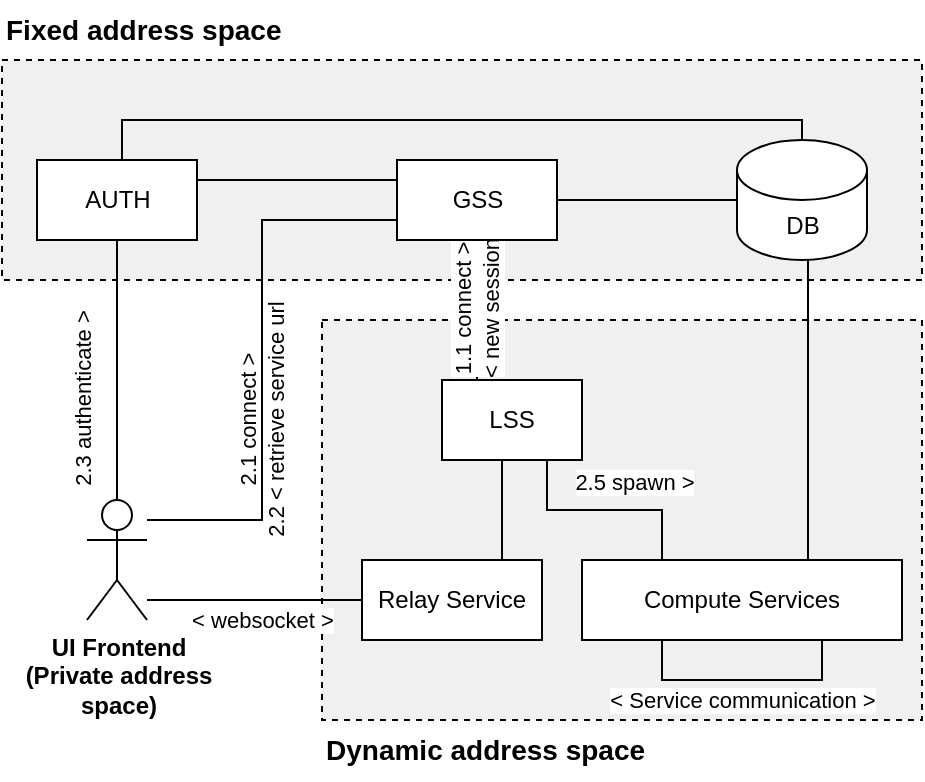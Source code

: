 <mxfile version="20.8.20" type="device"><diagram name="Page-1" id="dWy9cjFmWkA8jU9Cl1Ng"><mxGraphModel dx="1434" dy="707" grid="1" gridSize="10" guides="1" tooltips="1" connect="1" arrows="1" fold="1" page="1" pageScale="1" pageWidth="850" pageHeight="1100" math="0" shadow="0"><root><mxCell id="0"/><mxCell id="1" parent="0"/><mxCell id="8LiL5OdRjhNWHKq815Cv-21" value="" style="rounded=0;whiteSpace=wrap;html=1;dashed=1;fontFamily=Helvetica;fontSize=11;fontColor=default;verticalAlign=top;align=right;spacingTop=2;spacing=2;spacingLeft=7;fillColor=#F0F0F0;" vertex="1" parent="1"><mxGeometry x="240" y="70" width="460" height="110" as="geometry"/></mxCell><mxCell id="8LiL5OdRjhNWHKq815Cv-19" value="" style="rounded=0;whiteSpace=wrap;html=1;fontFamily=Helvetica;fontSize=11;fontColor=default;dashed=1;align=right;verticalAlign=top;spacingLeft=7;spacingTop=2;fillColor=#F0F0F0;" vertex="1" parent="1"><mxGeometry x="400" y="200" width="300" height="200" as="geometry"/></mxCell><mxCell id="8LiL5OdRjhNWHKq815Cv-9" value="2.1 connect &amp;gt;&lt;br&gt;2.2 &amp;lt; retrieve service url" style="edgeStyle=orthogonalEdgeStyle;rounded=0;orthogonalLoop=1;jettySize=auto;html=1;endArrow=none;endFill=0;jumpStyle=arc;jumpSize=12;startArrow=none;horizontal=0;labelBackgroundColor=none;" edge="1" parent="1" source="8LiL5OdRjhNWHKq815Cv-1" target="8LiL5OdRjhNWHKq815Cv-2"><mxGeometry x="-0.218" relative="1" as="geometry"><Array as="points"><mxPoint x="370" y="300"/><mxPoint x="370" y="150"/></Array><mxPoint as="offset"/></mxGeometry></mxCell><mxCell id="8LiL5OdRjhNWHKq815Cv-1" value="UI Frontend&lt;br&gt;(Private address&lt;br&gt;space)" style="shape=umlActor;verticalLabelPosition=bottom;verticalAlign=top;html=1;outlineConnect=0;fontStyle=1" vertex="1" parent="1"><mxGeometry x="282.5" y="290" width="30" height="60" as="geometry"/></mxCell><mxCell id="8LiL5OdRjhNWHKq815Cv-12" style="edgeStyle=orthogonalEdgeStyle;rounded=0;orthogonalLoop=1;jettySize=auto;html=1;endArrow=none;endFill=0;" edge="1" parent="1" source="8LiL5OdRjhNWHKq815Cv-3" target="8LiL5OdRjhNWHKq815Cv-11"><mxGeometry relative="1" as="geometry"><Array as="points"><mxPoint x="490" y="300"/><mxPoint x="490" y="300"/></Array></mxGeometry></mxCell><mxCell id="8LiL5OdRjhNWHKq815Cv-14" value="1.1 connect &amp;gt;&lt;br&gt;&amp;lt; new session" style="edgeStyle=orthogonalEdgeStyle;rounded=0;orthogonalLoop=1;jettySize=auto;html=1;endArrow=none;endFill=0;horizontal=0;" edge="1" parent="1" source="8LiL5OdRjhNWHKq815Cv-2" target="8LiL5OdRjhNWHKq815Cv-3"><mxGeometry relative="1" as="geometry"><Array as="points"><mxPoint x="500" y="230"/><mxPoint x="500" y="230"/></Array></mxGeometry></mxCell><mxCell id="8LiL5OdRjhNWHKq815Cv-24" style="edgeStyle=orthogonalEdgeStyle;shape=connector;rounded=0;jumpStyle=arc;jumpSize=12;orthogonalLoop=1;jettySize=auto;html=1;labelBackgroundColor=default;strokeColor=default;fontFamily=Helvetica;fontSize=11;fontColor=default;endArrow=none;endFill=0;" edge="1" parent="1" source="8LiL5OdRjhNWHKq815Cv-2" target="8LiL5OdRjhNWHKq815Cv-4"><mxGeometry relative="1" as="geometry"><Array as="points"><mxPoint x="347.5" y="130"/><mxPoint x="347.5" y="130"/></Array></mxGeometry></mxCell><mxCell id="8LiL5OdRjhNWHKq815Cv-2" value="GSS" style="rounded=0;whiteSpace=wrap;html=1;" vertex="1" parent="1"><mxGeometry x="437.5" y="120" width="80" height="40" as="geometry"/></mxCell><mxCell id="8LiL5OdRjhNWHKq815Cv-10" value="2.5 spawn &amp;gt;" style="edgeStyle=orthogonalEdgeStyle;rounded=0;orthogonalLoop=1;jettySize=auto;html=1;entryX=0.25;entryY=0;entryDx=0;entryDy=0;endArrow=none;endFill=0;exitX=0.75;exitY=1;exitDx=0;exitDy=0;verticalAlign=bottom;" edge="1" parent="1" source="8LiL5OdRjhNWHKq815Cv-3" target="8LiL5OdRjhNWHKq815Cv-5"><mxGeometry x="0.261" y="5" relative="1" as="geometry"><mxPoint as="offset"/></mxGeometry></mxCell><mxCell id="8LiL5OdRjhNWHKq815Cv-3" value="LSS" style="rounded=0;whiteSpace=wrap;html=1;" vertex="1" parent="1"><mxGeometry x="460" y="230" width="70" height="40" as="geometry"/></mxCell><mxCell id="8LiL5OdRjhNWHKq815Cv-16" style="edgeStyle=orthogonalEdgeStyle;rounded=0;orthogonalLoop=1;jettySize=auto;html=1;endArrow=none;endFill=0;" edge="1" parent="1" source="8LiL5OdRjhNWHKq815Cv-5" target="8LiL5OdRjhNWHKq815Cv-6"><mxGeometry relative="1" as="geometry"><Array as="points"><mxPoint x="643" y="260"/><mxPoint x="643" y="260"/></Array></mxGeometry></mxCell><mxCell id="8LiL5OdRjhNWHKq815Cv-5" value="Compute Services" style="rounded=0;whiteSpace=wrap;html=1;" vertex="1" parent="1"><mxGeometry x="530" y="320" width="160" height="40" as="geometry"/></mxCell><mxCell id="8LiL5OdRjhNWHKq815Cv-6" value="DB" style="shape=cylinder3;whiteSpace=wrap;html=1;boundedLbl=1;backgroundOutline=1;size=15;" vertex="1" parent="1"><mxGeometry x="607.5" y="110" width="65" height="60" as="geometry"/></mxCell><mxCell id="8LiL5OdRjhNWHKq815Cv-13" value="&amp;lt; websocket &amp;gt;" style="edgeStyle=orthogonalEdgeStyle;rounded=0;orthogonalLoop=1;jettySize=auto;html=1;endArrow=none;endFill=0;" edge="1" parent="1" source="8LiL5OdRjhNWHKq815Cv-11" target="8LiL5OdRjhNWHKq815Cv-1"><mxGeometry x="-0.07" y="10" relative="1" as="geometry"><Array as="points"><mxPoint x="480" y="320"/></Array><mxPoint as="offset"/></mxGeometry></mxCell><mxCell id="8LiL5OdRjhNWHKq815Cv-11" value="Relay Service" style="rounded=0;whiteSpace=wrap;html=1;" vertex="1" parent="1"><mxGeometry x="420" y="320" width="90" height="40" as="geometry"/></mxCell><mxCell id="8LiL5OdRjhNWHKq815Cv-17" style="edgeStyle=orthogonalEdgeStyle;orthogonalLoop=1;jettySize=auto;html=1;exitX=1;exitY=0.5;exitDx=0;exitDy=0;endArrow=none;endFill=0;rounded=0;jumpStyle=arc;jumpSize=12;" edge="1" parent="1" source="8LiL5OdRjhNWHKq815Cv-2" target="8LiL5OdRjhNWHKq815Cv-6"><mxGeometry relative="1" as="geometry"><mxPoint x="367.5" y="410" as="targetPoint"/></mxGeometry></mxCell><mxCell id="8LiL5OdRjhNWHKq815Cv-18" value="2.3 authenticate &amp;gt;" style="edgeStyle=orthogonalEdgeStyle;rounded=0;orthogonalLoop=1;jettySize=auto;html=1;endArrow=none;endFill=0;jumpStyle=arc;jumpSize=12;horizontal=0;" edge="1" parent="1" source="8LiL5OdRjhNWHKq815Cv-1" target="8LiL5OdRjhNWHKq815Cv-4"><mxGeometry x="-0.231" y="18" relative="1" as="geometry"><mxPoint x="140" y="230" as="sourcePoint"/><mxPoint x="440" y="110" as="targetPoint"/><mxPoint x="1" as="offset"/></mxGeometry></mxCell><mxCell id="8LiL5OdRjhNWHKq815Cv-25" style="edgeStyle=orthogonalEdgeStyle;shape=connector;rounded=0;jumpStyle=arc;jumpSize=12;orthogonalLoop=1;jettySize=auto;html=1;labelBackgroundColor=default;strokeColor=default;fontFamily=Helvetica;fontSize=11;fontColor=default;endArrow=none;endFill=0;" edge="1" parent="1" source="8LiL5OdRjhNWHKq815Cv-4" target="8LiL5OdRjhNWHKq815Cv-6"><mxGeometry relative="1" as="geometry"><Array as="points"><mxPoint x="300" y="100"/><mxPoint x="640" y="100"/></Array></mxGeometry></mxCell><mxCell id="8LiL5OdRjhNWHKq815Cv-4" value="AUTH" style="rounded=0;whiteSpace=wrap;html=1;" vertex="1" parent="1"><mxGeometry x="257.5" y="120" width="80" height="40" as="geometry"/></mxCell><mxCell id="8LiL5OdRjhNWHKq815Cv-20" value="&amp;lt; Service communication &amp;gt;" style="edgeStyle=orthogonalEdgeStyle;shape=connector;rounded=0;jumpStyle=arc;jumpSize=12;orthogonalLoop=1;jettySize=auto;html=1;labelBackgroundColor=default;strokeColor=default;fontFamily=Helvetica;fontSize=11;fontColor=default;endArrow=none;endFill=0;" edge="1" parent="1" source="8LiL5OdRjhNWHKq815Cv-5" target="8LiL5OdRjhNWHKq815Cv-5"><mxGeometry y="-10" relative="1" as="geometry"><Array as="points"><mxPoint x="570" y="380"/><mxPoint x="650" y="380"/></Array><mxPoint as="offset"/></mxGeometry></mxCell><mxCell id="8LiL5OdRjhNWHKq815Cv-26" value="Fixed address space" style="text;html=1;strokeColor=none;fillColor=none;align=left;verticalAlign=middle;whiteSpace=wrap;rounded=0;fontSize=14;fontFamily=Helvetica;fontColor=default;horizontal=1;fontStyle=1;rotation=0;" vertex="1" parent="1"><mxGeometry x="240" y="40" width="210" height="30" as="geometry"/></mxCell><mxCell id="8LiL5OdRjhNWHKq815Cv-27" value="Dynamic address space" style="text;html=1;strokeColor=none;fillColor=none;align=left;verticalAlign=middle;whiteSpace=wrap;rounded=0;fontSize=14;fontFamily=Helvetica;fontColor=default;horizontal=1;fontStyle=1" vertex="1" parent="1"><mxGeometry x="400" y="400" width="250" height="30" as="geometry"/></mxCell></root></mxGraphModel></diagram></mxfile>